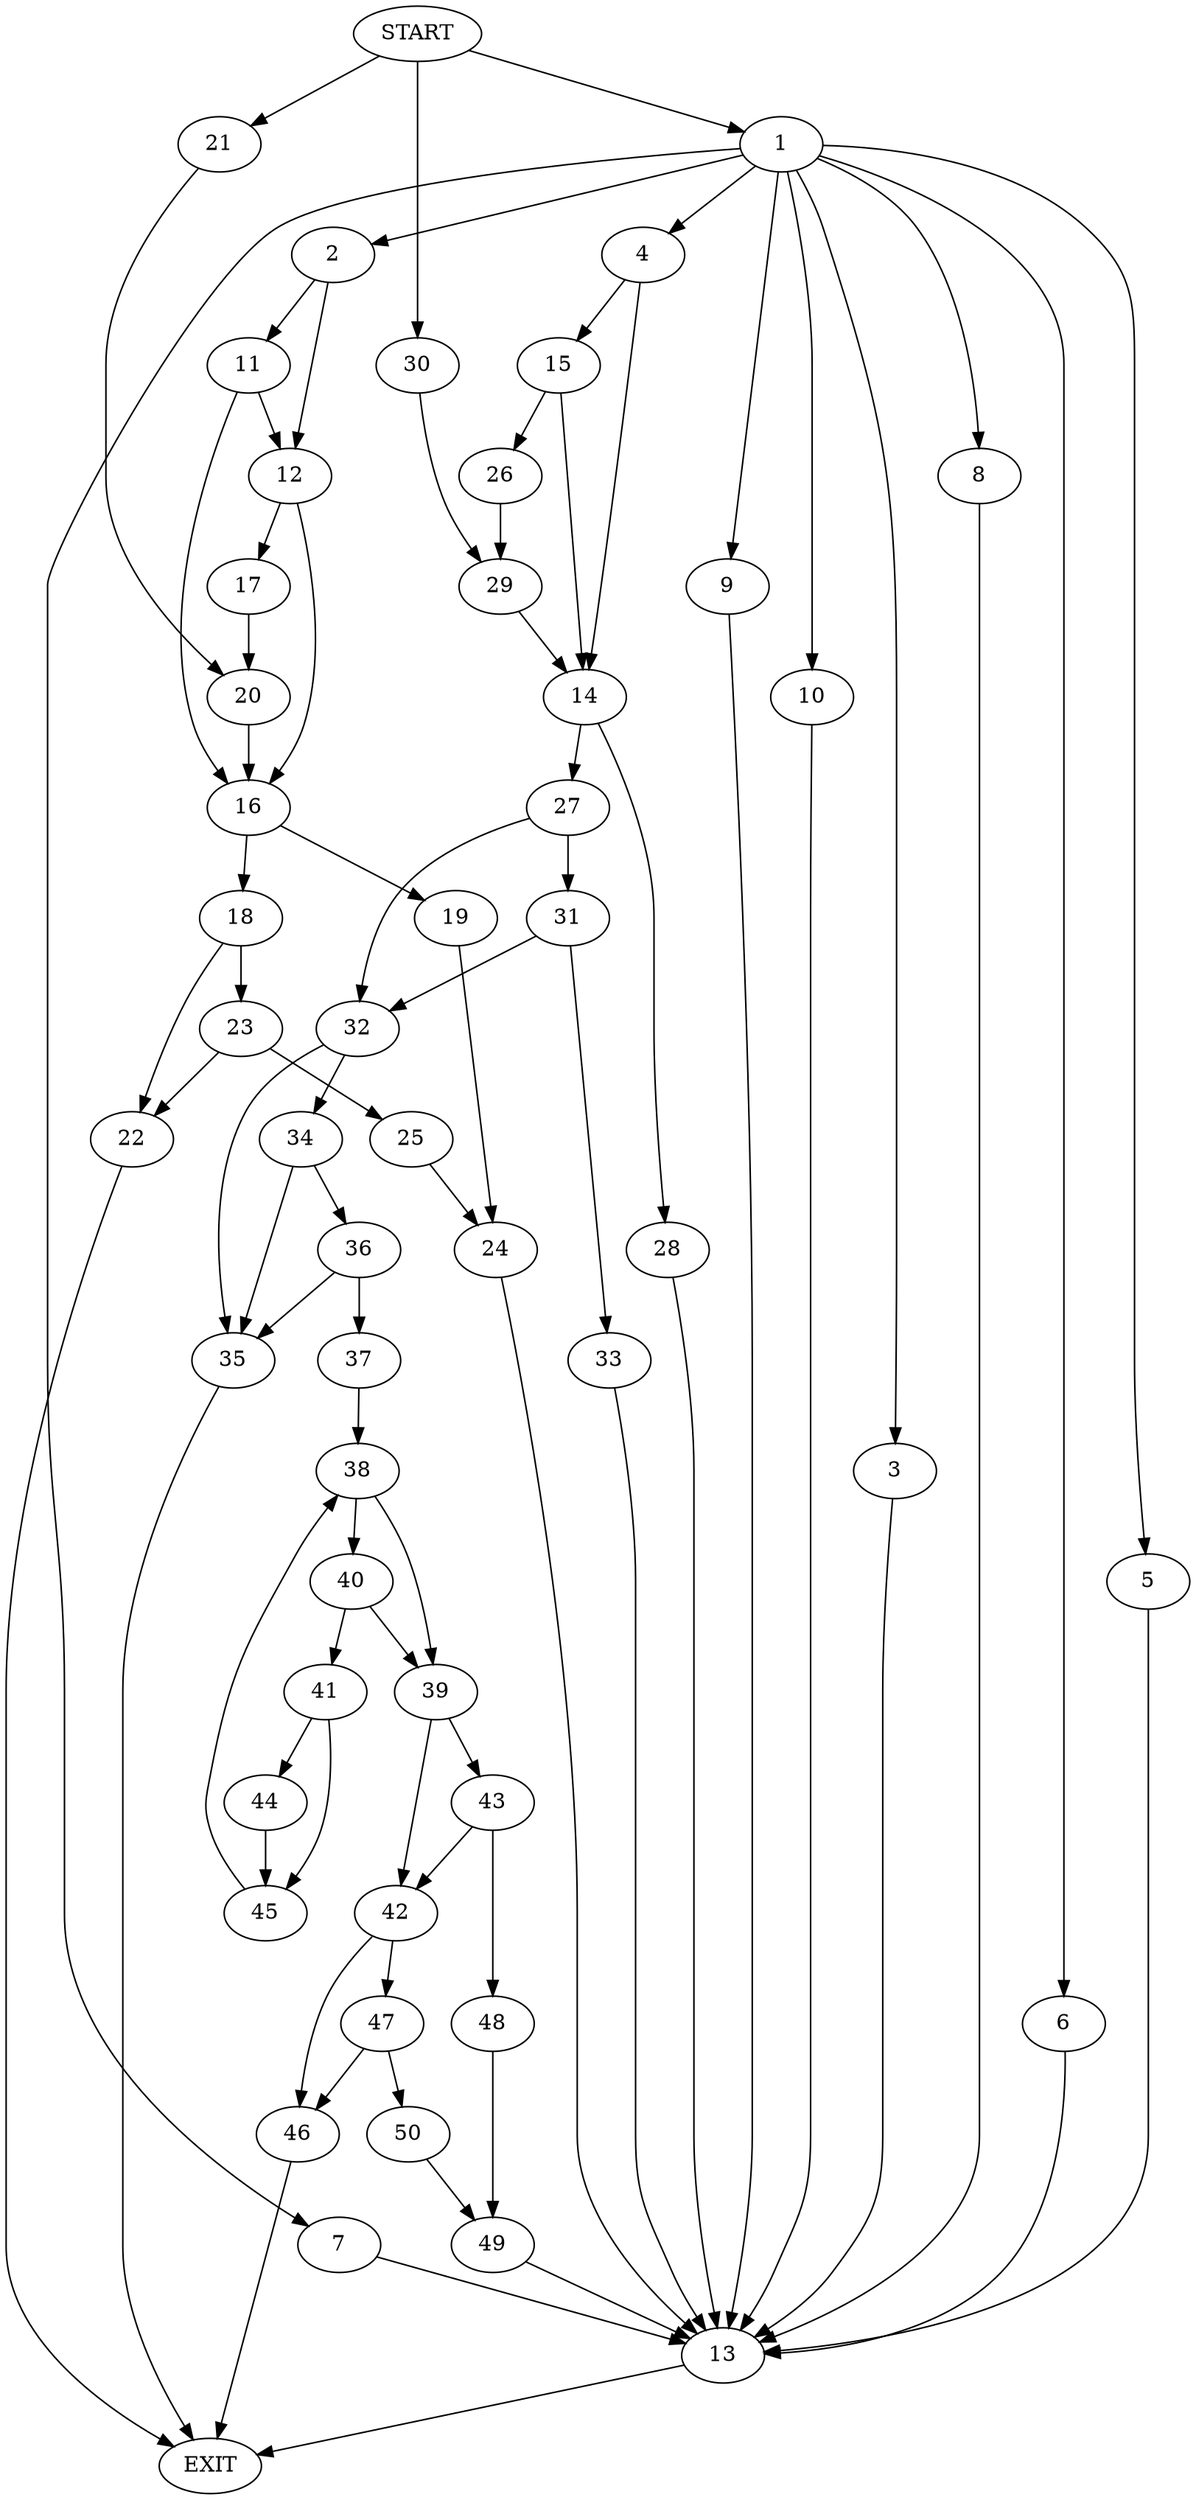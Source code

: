 digraph {
0 [label="START"];
1;
2;
3;
4;
5;
6;
7;
8;
9;
10;
11;
12;
13;
14;
15;
16;
17;
18;
19;
20;
21;
22;
23;
24;
25;
26;
27;
28;
29;
30;
31;
32;
33;
34;
35;
36;
37;
38;
39;
40;
41;
42;
43;
44;
45;
46;
47;
48;
49;
50;
51 [label="EXIT"];
0 -> 1;
1 -> 2;
1 -> 3;
1 -> 4;
1 -> 5;
1 -> 6;
1 -> 7;
1 -> 8;
1 -> 9;
1 -> 10;
2 -> 11;
2 -> 12;
5 -> 13;
6 -> 13;
10 -> 13;
3 -> 13;
7 -> 13;
8 -> 13;
9 -> 13;
4 -> 14;
4 -> 15;
13 -> 51;
11 -> 16;
11 -> 12;
12 -> 17;
12 -> 16;
16 -> 18;
16 -> 19;
17 -> 20;
20 -> 16;
0 -> 21;
21 -> 20;
18 -> 22;
18 -> 23;
19 -> 24;
24 -> 13;
22 -> 51;
23 -> 22;
23 -> 25;
25 -> 24;
15 -> 26;
15 -> 14;
14 -> 27;
14 -> 28;
26 -> 29;
29 -> 14;
0 -> 30;
30 -> 29;
28 -> 13;
27 -> 31;
27 -> 32;
31 -> 32;
31 -> 33;
32 -> 34;
32 -> 35;
33 -> 13;
34 -> 36;
34 -> 35;
35 -> 51;
36 -> 37;
36 -> 35;
37 -> 38;
38 -> 39;
38 -> 40;
40 -> 41;
40 -> 39;
39 -> 42;
39 -> 43;
41 -> 44;
41 -> 45;
44 -> 45;
45 -> 38;
42 -> 46;
42 -> 47;
43 -> 42;
43 -> 48;
48 -> 49;
49 -> 13;
46 -> 51;
47 -> 50;
47 -> 46;
50 -> 49;
}